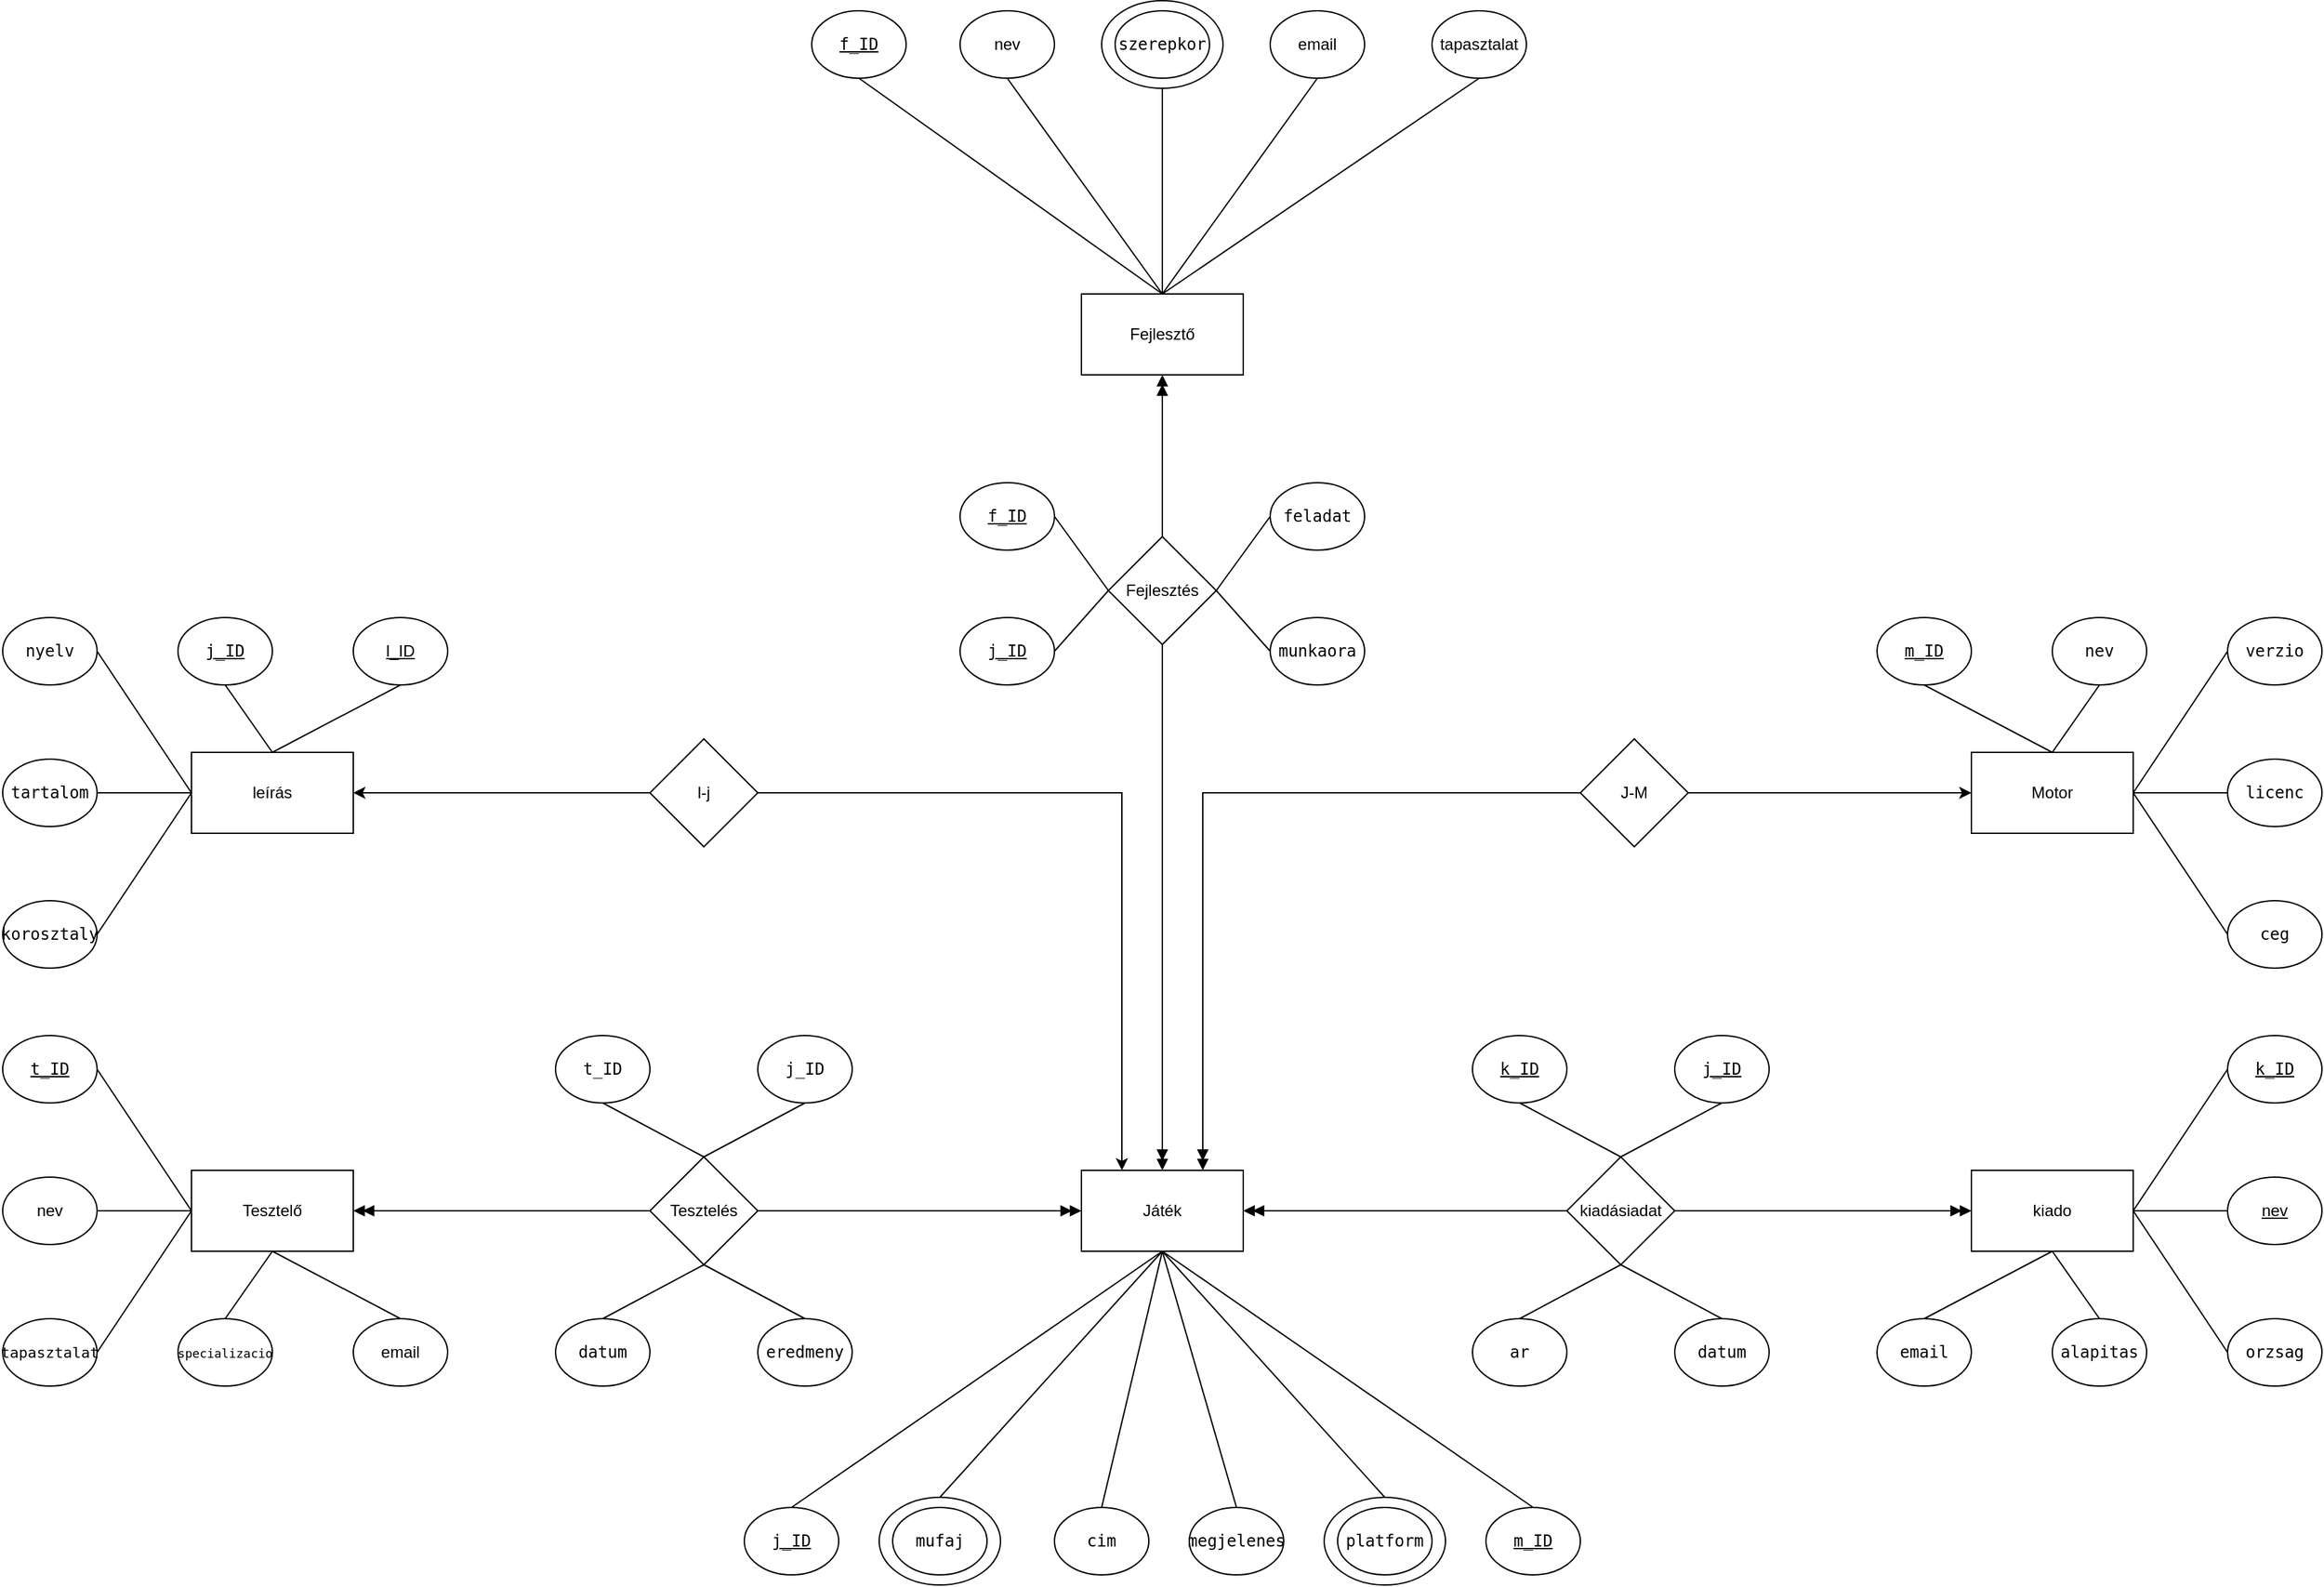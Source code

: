 <mxfile version="28.2.8">
  <diagram name="1 oldal" id="bDDifhVM9WBcjqxZVbRq">
    <mxGraphModel dx="3206" dy="1986" grid="1" gridSize="10" guides="1" tooltips="1" connect="1" arrows="1" fold="1" page="1" pageScale="1" pageWidth="1169" pageHeight="827" math="0" shadow="0">
      <root>
        <mxCell id="0" />
        <mxCell id="1" parent="0" />
        <mxCell id="b0E-b6A70vQdtOUJ7RUX-14" style="edgeStyle=orthogonalEdgeStyle;rounded=0;orthogonalLoop=1;jettySize=auto;html=1;exitX=0.5;exitY=1;exitDx=0;exitDy=0;entryX=0.5;entryY=0;entryDx=0;entryDy=0;endArrow=doubleBlock;endFill=1;labelBackgroundColor=none;fontColor=default;" parent="1" source="b0E-b6A70vQdtOUJ7RUX-5" target="b0E-b6A70vQdtOUJ7RUX-25" edge="1">
          <mxGeometry relative="1" as="geometry" />
        </mxCell>
        <mxCell id="b0E-b6A70vQdtOUJ7RUX-15" style="edgeStyle=orthogonalEdgeStyle;rounded=0;orthogonalLoop=1;jettySize=auto;html=1;exitX=0.5;exitY=0;exitDx=0;exitDy=0;entryX=0.5;entryY=1;entryDx=0;entryDy=0;endArrow=doubleBlock;endFill=1;labelBackgroundColor=none;fontColor=default;" parent="1" source="b0E-b6A70vQdtOUJ7RUX-5" target="b0E-b6A70vQdtOUJ7RUX-30" edge="1">
          <mxGeometry relative="1" as="geometry" />
        </mxCell>
        <mxCell id="b0E-b6A70vQdtOUJ7RUX-5" value="Fejlesztés" style="rhombus;whiteSpace=wrap;html=1;labelBackgroundColor=none;" parent="1" vertex="1">
          <mxGeometry x="380" y="-180" width="80" height="80" as="geometry" />
        </mxCell>
        <mxCell id="b0E-b6A70vQdtOUJ7RUX-8" style="edgeStyle=orthogonalEdgeStyle;rounded=0;orthogonalLoop=1;jettySize=auto;html=1;exitX=1;exitY=0.5;exitDx=0;exitDy=0;entryX=0;entryY=0.5;entryDx=0;entryDy=0;endArrow=classic;endFill=1;labelBackgroundColor=none;fontColor=default;" parent="1" source="b0E-b6A70vQdtOUJ7RUX-6" target="b0E-b6A70vQdtOUJ7RUX-29" edge="1">
          <mxGeometry relative="1" as="geometry" />
        </mxCell>
        <mxCell id="b0E-b6A70vQdtOUJ7RUX-6" value="J-M" style="rhombus;whiteSpace=wrap;html=1;labelBackgroundColor=none;" parent="1" vertex="1">
          <mxGeometry x="730" y="-30" width="80" height="80" as="geometry" />
        </mxCell>
        <mxCell id="b0E-b6A70vQdtOUJ7RUX-7" value="" style="endArrow=doubleBlock;html=1;rounded=0;exitX=0;exitY=0.5;exitDx=0;exitDy=0;entryX=0.75;entryY=0;entryDx=0;entryDy=0;endFill=1;labelBackgroundColor=none;fontColor=default;" parent="1" source="b0E-b6A70vQdtOUJ7RUX-6" target="b0E-b6A70vQdtOUJ7RUX-25" edge="1">
          <mxGeometry width="50" height="50" relative="1" as="geometry">
            <mxPoint x="560" y="210" as="sourcePoint" />
            <mxPoint x="610" y="160" as="targetPoint" />
            <Array as="points">
              <mxPoint x="450" y="10" />
            </Array>
          </mxGeometry>
        </mxCell>
        <mxCell id="b0E-b6A70vQdtOUJ7RUX-10" style="edgeStyle=orthogonalEdgeStyle;rounded=0;orthogonalLoop=1;jettySize=auto;html=1;exitX=1;exitY=0.5;exitDx=0;exitDy=0;entryX=0.25;entryY=0;entryDx=0;entryDy=0;endArrow=classic;endFill=1;labelBackgroundColor=none;fontColor=default;" parent="1" source="b0E-b6A70vQdtOUJ7RUX-9" target="b0E-b6A70vQdtOUJ7RUX-25" edge="1">
          <mxGeometry relative="1" as="geometry" />
        </mxCell>
        <mxCell id="b0E-b6A70vQdtOUJ7RUX-11" style="edgeStyle=orthogonalEdgeStyle;rounded=0;orthogonalLoop=1;jettySize=auto;html=1;exitX=0;exitY=0.5;exitDx=0;exitDy=0;entryX=1;entryY=0.5;entryDx=0;entryDy=0;endArrow=classic;endFill=1;labelBackgroundColor=none;fontColor=default;" parent="1" source="b0E-b6A70vQdtOUJ7RUX-9" target="b0E-b6A70vQdtOUJ7RUX-32" edge="1">
          <mxGeometry relative="1" as="geometry" />
        </mxCell>
        <mxCell id="b0E-b6A70vQdtOUJ7RUX-9" value="l-j" style="rhombus;whiteSpace=wrap;html=1;labelBackgroundColor=none;" parent="1" vertex="1">
          <mxGeometry x="40" y="-30" width="80" height="80" as="geometry" />
        </mxCell>
        <mxCell id="b0E-b6A70vQdtOUJ7RUX-16" style="edgeStyle=orthogonalEdgeStyle;rounded=0;orthogonalLoop=1;jettySize=auto;html=1;exitX=1;exitY=0.5;exitDx=0;exitDy=0;entryX=0;entryY=0.5;entryDx=0;entryDy=0;endArrow=doubleBlock;endFill=1;labelBackgroundColor=none;fontColor=default;" parent="1" source="b0E-b6A70vQdtOUJ7RUX-13" target="b0E-b6A70vQdtOUJ7RUX-25" edge="1">
          <mxGeometry relative="1" as="geometry">
            <Array as="points">
              <mxPoint x="290" y="320" />
              <mxPoint x="290" y="320" />
            </Array>
          </mxGeometry>
        </mxCell>
        <mxCell id="b0E-b6A70vQdtOUJ7RUX-17" style="edgeStyle=orthogonalEdgeStyle;rounded=0;orthogonalLoop=1;jettySize=auto;html=1;exitX=0;exitY=0.5;exitDx=0;exitDy=0;entryX=1;entryY=0.5;entryDx=0;entryDy=0;endArrow=doubleBlock;endFill=1;labelBackgroundColor=none;fontColor=default;" parent="1" source="b0E-b6A70vQdtOUJ7RUX-13" target="b0E-b6A70vQdtOUJ7RUX-31" edge="1">
          <mxGeometry relative="1" as="geometry" />
        </mxCell>
        <mxCell id="b0E-b6A70vQdtOUJ7RUX-13" value="Tesztelés" style="rhombus;whiteSpace=wrap;html=1;labelBackgroundColor=none;" parent="1" vertex="1">
          <mxGeometry x="40" y="280" width="80" height="80" as="geometry" />
        </mxCell>
        <mxCell id="b0E-b6A70vQdtOUJ7RUX-19" value="kiadásiadat" style="rhombus;whiteSpace=wrap;html=1;labelBackgroundColor=none;" parent="1" vertex="1">
          <mxGeometry x="720" y="280" width="80" height="80" as="geometry" />
        </mxCell>
        <mxCell id="b0E-b6A70vQdtOUJ7RUX-23" value="" style="endArrow=none;html=1;rounded=0;exitX=1;exitY=0.5;exitDx=0;exitDy=0;entryX=0;entryY=0.5;entryDx=0;entryDy=0;endFill=0;startArrow=doubleBlock;startFill=1;labelBackgroundColor=none;fontColor=default;" parent="1" source="b0E-b6A70vQdtOUJ7RUX-25" target="b0E-b6A70vQdtOUJ7RUX-19" edge="1">
          <mxGeometry width="50" height="50" relative="1" as="geometry">
            <mxPoint x="470" y="330" as="sourcePoint" />
            <mxPoint x="520" y="280" as="targetPoint" />
          </mxGeometry>
        </mxCell>
        <mxCell id="b0E-b6A70vQdtOUJ7RUX-24" value="" style="endArrow=none;html=1;rounded=0;entryX=1;entryY=0.5;entryDx=0;entryDy=0;exitX=0;exitY=0.5;exitDx=0;exitDy=0;endFill=0;startArrow=doubleBlock;startFill=1;labelBackgroundColor=none;fontColor=default;" parent="1" source="b0E-b6A70vQdtOUJ7RUX-28" target="b0E-b6A70vQdtOUJ7RUX-19" edge="1">
          <mxGeometry width="50" height="50" relative="1" as="geometry">
            <mxPoint x="470" y="530" as="sourcePoint" />
            <mxPoint x="520" y="480" as="targetPoint" />
          </mxGeometry>
        </mxCell>
        <mxCell id="b0E-b6A70vQdtOUJ7RUX-25" value="Játék" style="rounded=0;whiteSpace=wrap;html=1;labelBackgroundColor=none;" parent="1" vertex="1">
          <mxGeometry x="360" y="290" width="120" height="60" as="geometry" />
        </mxCell>
        <mxCell id="b0E-b6A70vQdtOUJ7RUX-28" value="kiado" style="rounded=0;whiteSpace=wrap;html=1;labelBackgroundColor=none;" parent="1" vertex="1">
          <mxGeometry x="1020" y="290" width="120" height="60" as="geometry" />
        </mxCell>
        <mxCell id="b0E-b6A70vQdtOUJ7RUX-29" value="Motor" style="rounded=0;whiteSpace=wrap;html=1;labelBackgroundColor=none;" parent="1" vertex="1">
          <mxGeometry x="1020" y="-20" width="120" height="60" as="geometry" />
        </mxCell>
        <mxCell id="b0E-b6A70vQdtOUJ7RUX-30" value="Fejlesztő" style="rounded=0;whiteSpace=wrap;html=1;labelBackgroundColor=none;" parent="1" vertex="1">
          <mxGeometry x="360" y="-360" width="120" height="60" as="geometry" />
        </mxCell>
        <mxCell id="b0E-b6A70vQdtOUJ7RUX-31" value="Tesztelő" style="rounded=0;whiteSpace=wrap;html=1;labelBackgroundColor=none;" parent="1" vertex="1">
          <mxGeometry x="-300" y="290" width="120" height="60" as="geometry" />
        </mxCell>
        <mxCell id="b0E-b6A70vQdtOUJ7RUX-32" value="leírás" style="rounded=0;whiteSpace=wrap;html=1;labelBackgroundColor=none;" parent="1" vertex="1">
          <mxGeometry x="-300" y="-20" width="120" height="60" as="geometry" />
        </mxCell>
        <mxCell id="b0E-b6A70vQdtOUJ7RUX-36" value="&lt;code data-end=&quot;597&quot; data-start=&quot;592&quot;&gt;cim&lt;/code&gt;" style="ellipse;whiteSpace=wrap;html=1;labelBackgroundColor=none;" parent="1" vertex="1">
          <mxGeometry x="340" y="540" width="70" height="50" as="geometry" />
        </mxCell>
        <mxCell id="b0E-b6A70vQdtOUJ7RUX-38" value="&lt;code data-end=&quot;580&quot; data-start=&quot;571&quot;&gt;&lt;u&gt;j_ID&lt;/u&gt;&lt;/code&gt;" style="ellipse;whiteSpace=wrap;html=1;labelBackgroundColor=none;" parent="1" vertex="1">
          <mxGeometry x="110" y="540" width="70" height="50" as="geometry" />
        </mxCell>
        <mxCell id="b0E-b6A70vQdtOUJ7RUX-41" value="&lt;code data-end=&quot;676&quot; data-start=&quot;661&quot;&gt;megjelenes&lt;/code&gt;" style="ellipse;whiteSpace=wrap;html=1;labelBackgroundColor=none;" parent="1" vertex="1">
          <mxGeometry x="440" y="540" width="70" height="50" as="geometry" />
        </mxCell>
        <mxCell id="b0E-b6A70vQdtOUJ7RUX-42" value="&lt;code data-end=&quot;710&quot; data-start=&quot;700&quot;&gt;platform&lt;/code&gt;" style="ellipse;whiteSpace=wrap;html=1;labelBackgroundColor=none;" parent="1" vertex="1">
          <mxGeometry x="550" y="540" width="70" height="50" as="geometry" />
        </mxCell>
        <mxCell id="b0E-b6A70vQdtOUJ7RUX-43" value="&lt;code data-end=&quot;754&quot; data-start=&quot;745&quot;&gt;&lt;u&gt;m_ID&lt;/u&gt;&lt;/code&gt;" style="ellipse;whiteSpace=wrap;html=1;labelBackgroundColor=none;" parent="1" vertex="1">
          <mxGeometry x="660" y="540" width="70" height="50" as="geometry" />
        </mxCell>
        <mxCell id="b0E-b6A70vQdtOUJ7RUX-46" value="&lt;code data-end=&quot;1152&quot; data-start=&quot;1141&quot;&gt;szerepkor&lt;/code&gt;" style="ellipse;whiteSpace=wrap;html=1;labelBackgroundColor=none;" parent="1" vertex="1">
          <mxGeometry x="385" y="-570" width="70" height="50" as="geometry" />
        </mxCell>
        <mxCell id="b0E-b6A70vQdtOUJ7RUX-47" value="tapasztalat" style="ellipse;whiteSpace=wrap;html=1;labelBackgroundColor=none;" parent="1" vertex="1">
          <mxGeometry x="620" y="-570" width="70" height="50" as="geometry" />
        </mxCell>
        <mxCell id="b0E-b6A70vQdtOUJ7RUX-48" value="&lt;code data-end=&quot;1097&quot; data-start=&quot;1084&quot;&gt;&lt;font&gt;&lt;u&gt;f_ID&lt;/u&gt;&lt;/font&gt;&lt;/code&gt;" style="ellipse;whiteSpace=wrap;html=1;labelBackgroundColor=none;" parent="1" vertex="1">
          <mxGeometry x="160" y="-570" width="70" height="50" as="geometry" />
        </mxCell>
        <mxCell id="b0E-b6A70vQdtOUJ7RUX-49" value="email" style="ellipse;whiteSpace=wrap;html=1;labelBackgroundColor=none;" parent="1" vertex="1">
          <mxGeometry x="500" y="-570" width="70" height="50" as="geometry" />
        </mxCell>
        <mxCell id="b0E-b6A70vQdtOUJ7RUX-50" value="nev" style="ellipse;whiteSpace=wrap;html=1;labelBackgroundColor=none;" parent="1" vertex="1">
          <mxGeometry x="270" y="-570" width="70" height="50" as="geometry" />
        </mxCell>
        <mxCell id="b0E-b6A70vQdtOUJ7RUX-51" value="&lt;code data-end=&quot;1475&quot; data-start=&quot;1466&quot;&gt;&lt;u&gt;m_ID&lt;/u&gt;&lt;/code&gt;" style="ellipse;whiteSpace=wrap;html=1;labelBackgroundColor=none;" parent="1" vertex="1">
          <mxGeometry x="950" y="-120" width="70" height="50" as="geometry" />
        </mxCell>
        <mxCell id="b0E-b6A70vQdtOUJ7RUX-52" value="&lt;code data-end=&quot;1492&quot; data-start=&quot;1487&quot;&gt;nev&lt;/code&gt;" style="ellipse;whiteSpace=wrap;html=1;labelBackgroundColor=none;" parent="1" vertex="1">
          <mxGeometry x="1080" y="-120" width="70" height="50" as="geometry" />
        </mxCell>
        <mxCell id="b0E-b6A70vQdtOUJ7RUX-53" value="&lt;code data-end=&quot;1545&quot; data-start=&quot;1537&quot;&gt;verzio&lt;/code&gt;" style="ellipse;whiteSpace=wrap;html=1;labelBackgroundColor=none;" parent="1" vertex="1">
          <mxGeometry x="1210" y="-120" width="70" height="50" as="geometry" />
        </mxCell>
        <mxCell id="b0E-b6A70vQdtOUJ7RUX-54" value="&lt;code data-end=&quot;1584&quot; data-start=&quot;1570&quot;&gt;licenc&lt;/code&gt;" style="ellipse;whiteSpace=wrap;html=1;labelBackgroundColor=none;" parent="1" vertex="1">
          <mxGeometry x="1210" y="-15" width="70" height="50" as="geometry" />
        </mxCell>
        <mxCell id="b0E-b6A70vQdtOUJ7RUX-55" value="&lt;code data-end=&quot;1632&quot; data-start=&quot;1617&quot;&gt;ceg&lt;/code&gt;" style="ellipse;whiteSpace=wrap;html=1;labelBackgroundColor=none;" parent="1" vertex="1">
          <mxGeometry x="1210" y="90" width="70" height="50" as="geometry" />
        </mxCell>
        <mxCell id="b0E-b6A70vQdtOUJ7RUX-57" value="&lt;code data-end=&quot;2420&quot; data-start=&quot;2410&quot;&gt;&lt;u&gt;k_ID&lt;/u&gt;&lt;/code&gt;" style="ellipse;whiteSpace=wrap;html=1;labelBackgroundColor=none;" parent="1" vertex="1">
          <mxGeometry x="1210" y="190" width="70" height="50" as="geometry" />
        </mxCell>
        <mxCell id="b0E-b6A70vQdtOUJ7RUX-58" value="&lt;u&gt;nev&lt;/u&gt;" style="ellipse;whiteSpace=wrap;html=1;labelBackgroundColor=none;" parent="1" vertex="1">
          <mxGeometry x="1210" y="295" width="70" height="50" as="geometry" />
        </mxCell>
        <mxCell id="b0E-b6A70vQdtOUJ7RUX-59" value="&lt;code data-end=&quot;2460&quot; data-start=&quot;2453&quot;&gt;orzsag&lt;/code&gt;" style="ellipse;whiteSpace=wrap;html=1;labelBackgroundColor=none;" parent="1" vertex="1">
          <mxGeometry x="1210" y="400" width="70" height="50" as="geometry" />
        </mxCell>
        <mxCell id="b0E-b6A70vQdtOUJ7RUX-60" value="&lt;code data-end=&quot;2526&quot; data-start=&quot;2516&quot;&gt;alapitas&lt;/code&gt;" style="ellipse;whiteSpace=wrap;html=1;labelBackgroundColor=none;" parent="1" vertex="1">
          <mxGeometry x="1080" y="400" width="70" height="50" as="geometry" />
        </mxCell>
        <mxCell id="b0E-b6A70vQdtOUJ7RUX-61" value="&lt;code data-end=&quot;2579&quot; data-start=&quot;2557&quot;&gt;email&lt;/code&gt;" style="ellipse;whiteSpace=wrap;html=1;labelBackgroundColor=none;" parent="1" vertex="1">
          <mxGeometry x="950" y="400" width="70" height="50" as="geometry" />
        </mxCell>
        <mxCell id="b0E-b6A70vQdtOUJ7RUX-77" value="&lt;code data-end=&quot;1545&quot; data-start=&quot;1537&quot;&gt;nyelv&lt;/code&gt;" style="ellipse;whiteSpace=wrap;html=1;labelBackgroundColor=none;" parent="1" vertex="1">
          <mxGeometry x="-440" y="-120" width="70" height="50" as="geometry" />
        </mxCell>
        <mxCell id="b0E-b6A70vQdtOUJ7RUX-78" value="&lt;code data-end=&quot;1584&quot; data-start=&quot;1570&quot;&gt;tartalom&lt;/code&gt;" style="ellipse;whiteSpace=wrap;html=1;labelBackgroundColor=none;" parent="1" vertex="1">
          <mxGeometry x="-440" y="-15" width="70" height="50" as="geometry" />
        </mxCell>
        <mxCell id="b0E-b6A70vQdtOUJ7RUX-79" value="&lt;code data-end=&quot;1632&quot; data-start=&quot;1617&quot;&gt;korosztaly&lt;/code&gt;" style="ellipse;whiteSpace=wrap;html=1;labelBackgroundColor=none;" parent="1" vertex="1">
          <mxGeometry x="-440" y="90" width="70" height="50" as="geometry" />
        </mxCell>
        <mxCell id="b0E-b6A70vQdtOUJ7RUX-80" value="&lt;code data-end=&quot;2420&quot; data-start=&quot;2410&quot;&gt;&lt;u&gt;t_ID&lt;/u&gt;&lt;/code&gt;" style="ellipse;whiteSpace=wrap;html=1;labelBackgroundColor=none;" parent="1" vertex="1">
          <mxGeometry x="-440" y="190" width="70" height="50" as="geometry" />
        </mxCell>
        <mxCell id="b0E-b6A70vQdtOUJ7RUX-81" value="nev" style="ellipse;whiteSpace=wrap;html=1;labelBackgroundColor=none;" parent="1" vertex="1">
          <mxGeometry x="-440" y="295" width="70" height="50" as="geometry" />
        </mxCell>
        <mxCell id="b0E-b6A70vQdtOUJ7RUX-82" value="&lt;code data-end=&quot;2460&quot; data-start=&quot;2453&quot;&gt;&lt;font style=&quot;font-size: 11px;&quot;&gt;tapasztalat&lt;/font&gt;&lt;/code&gt;" style="ellipse;whiteSpace=wrap;html=1;labelBackgroundColor=none;" parent="1" vertex="1">
          <mxGeometry x="-440" y="400" width="70" height="50" as="geometry" />
        </mxCell>
        <mxCell id="b0E-b6A70vQdtOUJ7RUX-83" value="&lt;code data-end=&quot;2152&quot; data-start=&quot;2137&quot;&gt;&lt;font style=&quot;font-size: 9px;&quot;&gt;specializacio&lt;/font&gt;&lt;/code&gt;" style="ellipse;whiteSpace=wrap;html=1;labelBackgroundColor=none;" parent="1" vertex="1">
          <mxGeometry x="-310" y="400" width="70" height="50" as="geometry" />
        </mxCell>
        <mxCell id="b0E-b6A70vQdtOUJ7RUX-84" value="email" style="ellipse;whiteSpace=wrap;html=1;labelBackgroundColor=none;" parent="1" vertex="1">
          <mxGeometry x="-180" y="400" width="70" height="50" as="geometry" />
        </mxCell>
        <mxCell id="b0E-b6A70vQdtOUJ7RUX-85" value="&lt;code data-end=&quot;1791&quot; data-start=&quot;1786&quot;&gt;&lt;u&gt;j_ID&lt;/u&gt;&lt;/code&gt;" style="ellipse;whiteSpace=wrap;html=1;labelBackgroundColor=none;" parent="1" vertex="1">
          <mxGeometry x="-310" y="-120" width="70" height="50" as="geometry" />
        </mxCell>
        <mxCell id="b0E-b6A70vQdtOUJ7RUX-86" value="&lt;u&gt;l_ID&lt;/u&gt;" style="ellipse;whiteSpace=wrap;html=1;labelBackgroundColor=none;" parent="1" vertex="1">
          <mxGeometry x="-180" y="-120" width="70" height="50" as="geometry" />
        </mxCell>
        <mxCell id="b0E-b6A70vQdtOUJ7RUX-88" value="&lt;code data-end=&quot;1097&quot; data-start=&quot;1084&quot;&gt;&lt;font&gt;&lt;u&gt;f_ID&lt;/u&gt;&lt;/font&gt;&lt;/code&gt;" style="ellipse;whiteSpace=wrap;html=1;labelBackgroundColor=none;" parent="1" vertex="1">
          <mxGeometry x="270" y="-220" width="70" height="50" as="geometry" />
        </mxCell>
        <mxCell id="b0E-b6A70vQdtOUJ7RUX-89" value="&lt;code data-end=&quot;1097&quot; data-start=&quot;1084&quot;&gt;&lt;font&gt;&lt;u&gt;j_ID&lt;/u&gt;&lt;/font&gt;&lt;/code&gt;" style="ellipse;whiteSpace=wrap;html=1;labelBackgroundColor=none;" parent="1" vertex="1">
          <mxGeometry x="270" y="-120" width="70" height="50" as="geometry" />
        </mxCell>
        <mxCell id="b0E-b6A70vQdtOUJ7RUX-90" value="&lt;code data-end=&quot;1097&quot; data-start=&quot;1084&quot;&gt;&lt;font&gt;feladat&lt;/font&gt;&lt;/code&gt;" style="ellipse;whiteSpace=wrap;html=1;labelBackgroundColor=none;" parent="1" vertex="1">
          <mxGeometry x="500" y="-220" width="70" height="50" as="geometry" />
        </mxCell>
        <mxCell id="b0E-b6A70vQdtOUJ7RUX-91" value="&lt;code data-end=&quot;1097&quot; data-start=&quot;1084&quot;&gt;&lt;font&gt;munkaora&lt;/font&gt;&lt;/code&gt;" style="ellipse;whiteSpace=wrap;html=1;labelBackgroundColor=none;" parent="1" vertex="1">
          <mxGeometry x="500" y="-120" width="70" height="50" as="geometry" />
        </mxCell>
        <mxCell id="b0E-b6A70vQdtOUJ7RUX-108" value="" style="ellipse;whiteSpace=wrap;html=1;fillColor=none;labelBackgroundColor=none;" parent="1" vertex="1">
          <mxGeometry x="375" y="-577.5" width="90" height="65" as="geometry" />
        </mxCell>
        <mxCell id="b0E-b6A70vQdtOUJ7RUX-109" value="" style="ellipse;whiteSpace=wrap;html=1;fillColor=none;labelBackgroundColor=none;" parent="1" vertex="1">
          <mxGeometry x="540" y="532.5" width="90" height="65" as="geometry" />
        </mxCell>
        <mxCell id="b0E-b6A70vQdtOUJ7RUX-111" value="&lt;code data-end=&quot;2579&quot; data-start=&quot;2557&quot;&gt;&lt;u&gt;k_ID&lt;/u&gt;&lt;/code&gt;" style="ellipse;whiteSpace=wrap;html=1;labelBackgroundColor=none;" parent="1" vertex="1">
          <mxGeometry x="650" y="190" width="70" height="50" as="geometry" />
        </mxCell>
        <mxCell id="b0E-b6A70vQdtOUJ7RUX-112" value="&lt;code data-end=&quot;2579&quot; data-start=&quot;2557&quot;&gt;&lt;u&gt;j_ID&lt;/u&gt;&lt;/code&gt;" style="ellipse;whiteSpace=wrap;html=1;labelBackgroundColor=none;" parent="1" vertex="1">
          <mxGeometry x="800" y="190" width="70" height="50" as="geometry" />
        </mxCell>
        <mxCell id="b0E-b6A70vQdtOUJ7RUX-113" value="&lt;code data-end=&quot;2579&quot; data-start=&quot;2557&quot;&gt;ar&lt;/code&gt;" style="ellipse;whiteSpace=wrap;html=1;labelBackgroundColor=none;" parent="1" vertex="1">
          <mxGeometry x="650" y="400" width="70" height="50" as="geometry" />
        </mxCell>
        <mxCell id="b0E-b6A70vQdtOUJ7RUX-114" value="&lt;code data-end=&quot;2579&quot; data-start=&quot;2557&quot;&gt;datum&lt;/code&gt;" style="ellipse;whiteSpace=wrap;html=1;labelBackgroundColor=none;" parent="1" vertex="1">
          <mxGeometry x="800" y="400" width="70" height="50" as="geometry" />
        </mxCell>
        <mxCell id="b0E-b6A70vQdtOUJ7RUX-115" value="&lt;code data-end=&quot;2579&quot; data-start=&quot;2557&quot;&gt;t_ID&lt;/code&gt;" style="ellipse;whiteSpace=wrap;html=1;labelBackgroundColor=none;" parent="1" vertex="1">
          <mxGeometry x="-30" y="190" width="70" height="50" as="geometry" />
        </mxCell>
        <mxCell id="b0E-b6A70vQdtOUJ7RUX-116" value="&lt;code data-end=&quot;2579&quot; data-start=&quot;2557&quot;&gt;j_ID&lt;/code&gt;" style="ellipse;whiteSpace=wrap;html=1;labelBackgroundColor=none;" parent="1" vertex="1">
          <mxGeometry x="120" y="190" width="70" height="50" as="geometry" />
        </mxCell>
        <mxCell id="b0E-b6A70vQdtOUJ7RUX-117" value="&lt;code data-end=&quot;2579&quot; data-start=&quot;2557&quot;&gt;datum&lt;/code&gt;" style="ellipse;whiteSpace=wrap;html=1;labelBackgroundColor=none;" parent="1" vertex="1">
          <mxGeometry x="-30" y="400" width="70" height="50" as="geometry" />
        </mxCell>
        <mxCell id="b0E-b6A70vQdtOUJ7RUX-118" value="&lt;code data-end=&quot;2579&quot; data-start=&quot;2557&quot;&gt;eredmeny&lt;/code&gt;" style="ellipse;whiteSpace=wrap;html=1;labelBackgroundColor=none;" parent="1" vertex="1">
          <mxGeometry x="120" y="400" width="70" height="50" as="geometry" />
        </mxCell>
        <mxCell id="b0E-b6A70vQdtOUJ7RUX-123" value="" style="endArrow=none;html=1;rounded=0;exitX=0.5;exitY=0;exitDx=0;exitDy=0;entryX=0.5;entryY=1;entryDx=0;entryDy=0;labelBackgroundColor=none;fontColor=default;" parent="1" source="b0E-b6A70vQdtOUJ7RUX-30" target="b0E-b6A70vQdtOUJ7RUX-48" edge="1">
          <mxGeometry width="50" height="50" relative="1" as="geometry">
            <mxPoint x="280" y="-360" as="sourcePoint" />
            <mxPoint x="330" y="-410" as="targetPoint" />
          </mxGeometry>
        </mxCell>
        <mxCell id="b0E-b6A70vQdtOUJ7RUX-124" value="" style="endArrow=none;html=1;rounded=0;entryX=0.5;entryY=0;entryDx=0;entryDy=0;exitX=0.5;exitY=1;exitDx=0;exitDy=0;labelBackgroundColor=none;fontColor=default;" parent="1" source="b0E-b6A70vQdtOUJ7RUX-50" target="b0E-b6A70vQdtOUJ7RUX-30" edge="1">
          <mxGeometry width="50" height="50" relative="1" as="geometry">
            <mxPoint x="280" y="-360" as="sourcePoint" />
            <mxPoint x="330" y="-410" as="targetPoint" />
          </mxGeometry>
        </mxCell>
        <mxCell id="b0E-b6A70vQdtOUJ7RUX-125" value="" style="endArrow=none;html=1;rounded=0;exitX=0.5;exitY=0;exitDx=0;exitDy=0;entryX=0.5;entryY=1;entryDx=0;entryDy=0;labelBackgroundColor=none;fontColor=default;" parent="1" source="b0E-b6A70vQdtOUJ7RUX-30" target="b0E-b6A70vQdtOUJ7RUX-108" edge="1">
          <mxGeometry width="50" height="50" relative="1" as="geometry">
            <mxPoint x="280" y="-360" as="sourcePoint" />
            <mxPoint x="330" y="-410" as="targetPoint" />
          </mxGeometry>
        </mxCell>
        <mxCell id="b0E-b6A70vQdtOUJ7RUX-126" value="" style="endArrow=none;html=1;rounded=0;exitX=0.5;exitY=0;exitDx=0;exitDy=0;entryX=0.5;entryY=1;entryDx=0;entryDy=0;labelBackgroundColor=none;fontColor=default;" parent="1" source="b0E-b6A70vQdtOUJ7RUX-30" target="b0E-b6A70vQdtOUJ7RUX-49" edge="1">
          <mxGeometry width="50" height="50" relative="1" as="geometry">
            <mxPoint x="280" y="-360" as="sourcePoint" />
            <mxPoint x="330" y="-410" as="targetPoint" />
          </mxGeometry>
        </mxCell>
        <mxCell id="b0E-b6A70vQdtOUJ7RUX-127" value="" style="endArrow=none;html=1;rounded=0;exitX=0.5;exitY=0;exitDx=0;exitDy=0;entryX=0.5;entryY=1;entryDx=0;entryDy=0;labelBackgroundColor=none;fontColor=default;" parent="1" source="b0E-b6A70vQdtOUJ7RUX-30" target="b0E-b6A70vQdtOUJ7RUX-47" edge="1">
          <mxGeometry width="50" height="50" relative="1" as="geometry">
            <mxPoint x="280" y="-360" as="sourcePoint" />
            <mxPoint x="330" y="-410" as="targetPoint" />
          </mxGeometry>
        </mxCell>
        <mxCell id="b0E-b6A70vQdtOUJ7RUX-128" value="" style="endArrow=none;html=1;rounded=0;exitX=0;exitY=0.5;exitDx=0;exitDy=0;entryX=1;entryY=0.5;entryDx=0;entryDy=0;labelBackgroundColor=none;fontColor=default;" parent="1" source="b0E-b6A70vQdtOUJ7RUX-5" target="b0E-b6A70vQdtOUJ7RUX-88" edge="1">
          <mxGeometry width="50" height="50" relative="1" as="geometry">
            <mxPoint x="280" y="-200" as="sourcePoint" />
            <mxPoint x="330" y="-250" as="targetPoint" />
          </mxGeometry>
        </mxCell>
        <mxCell id="b0E-b6A70vQdtOUJ7RUX-129" value="" style="endArrow=none;html=1;rounded=0;entryX=1;entryY=0.5;entryDx=0;entryDy=0;labelBackgroundColor=none;fontColor=default;" parent="1" target="b0E-b6A70vQdtOUJ7RUX-89" edge="1">
          <mxGeometry width="50" height="50" relative="1" as="geometry">
            <mxPoint x="380" y="-140" as="sourcePoint" />
            <mxPoint x="330" y="-250" as="targetPoint" />
          </mxGeometry>
        </mxCell>
        <mxCell id="b0E-b6A70vQdtOUJ7RUX-130" value="" style="endArrow=none;html=1;rounded=0;exitX=1;exitY=0.5;exitDx=0;exitDy=0;entryX=0;entryY=0.5;entryDx=0;entryDy=0;labelBackgroundColor=none;fontColor=default;" parent="1" source="b0E-b6A70vQdtOUJ7RUX-5" target="b0E-b6A70vQdtOUJ7RUX-90" edge="1">
          <mxGeometry width="50" height="50" relative="1" as="geometry">
            <mxPoint x="280" y="-200" as="sourcePoint" />
            <mxPoint x="330" y="-250" as="targetPoint" />
          </mxGeometry>
        </mxCell>
        <mxCell id="b0E-b6A70vQdtOUJ7RUX-131" value="" style="endArrow=none;html=1;rounded=0;exitX=0;exitY=0.5;exitDx=0;exitDy=0;labelBackgroundColor=none;fontColor=default;" parent="1" source="b0E-b6A70vQdtOUJ7RUX-91" edge="1">
          <mxGeometry width="50" height="50" relative="1" as="geometry">
            <mxPoint x="280" y="-200" as="sourcePoint" />
            <mxPoint x="460" y="-140" as="targetPoint" />
          </mxGeometry>
        </mxCell>
        <mxCell id="b0E-b6A70vQdtOUJ7RUX-132" value="" style="endArrow=none;html=1;rounded=0;entryX=0.5;entryY=0;entryDx=0;entryDy=0;exitX=0.5;exitY=1;exitDx=0;exitDy=0;labelBackgroundColor=none;fontColor=default;" parent="1" source="b0E-b6A70vQdtOUJ7RUX-51" target="b0E-b6A70vQdtOUJ7RUX-29" edge="1">
          <mxGeometry width="50" height="50" relative="1" as="geometry">
            <mxPoint x="1010" y="90" as="sourcePoint" />
            <mxPoint x="1060" y="40" as="targetPoint" />
          </mxGeometry>
        </mxCell>
        <mxCell id="b0E-b6A70vQdtOUJ7RUX-133" value="" style="endArrow=none;html=1;rounded=0;exitX=0.5;exitY=0;exitDx=0;exitDy=0;entryX=0.5;entryY=1;entryDx=0;entryDy=0;labelBackgroundColor=none;fontColor=default;" parent="1" source="b0E-b6A70vQdtOUJ7RUX-29" target="b0E-b6A70vQdtOUJ7RUX-52" edge="1">
          <mxGeometry width="50" height="50" relative="1" as="geometry">
            <mxPoint x="1010" y="90" as="sourcePoint" />
            <mxPoint x="1060" y="40" as="targetPoint" />
          </mxGeometry>
        </mxCell>
        <mxCell id="b0E-b6A70vQdtOUJ7RUX-134" value="" style="endArrow=none;html=1;rounded=0;entryX=1;entryY=0.5;entryDx=0;entryDy=0;exitX=0;exitY=0.5;exitDx=0;exitDy=0;labelBackgroundColor=none;fontColor=default;" parent="1" source="b0E-b6A70vQdtOUJ7RUX-53" target="b0E-b6A70vQdtOUJ7RUX-29" edge="1">
          <mxGeometry width="50" height="50" relative="1" as="geometry">
            <mxPoint x="1010" y="90" as="sourcePoint" />
            <mxPoint x="1060" y="40" as="targetPoint" />
          </mxGeometry>
        </mxCell>
        <mxCell id="b0E-b6A70vQdtOUJ7RUX-135" value="" style="endArrow=none;html=1;rounded=0;entryX=1;entryY=0.5;entryDx=0;entryDy=0;exitX=0;exitY=0.5;exitDx=0;exitDy=0;labelBackgroundColor=none;fontColor=default;" parent="1" source="b0E-b6A70vQdtOUJ7RUX-54" target="b0E-b6A70vQdtOUJ7RUX-29" edge="1">
          <mxGeometry width="50" height="50" relative="1" as="geometry">
            <mxPoint x="1010" y="90" as="sourcePoint" />
            <mxPoint x="1060" y="40" as="targetPoint" />
          </mxGeometry>
        </mxCell>
        <mxCell id="b0E-b6A70vQdtOUJ7RUX-136" value="" style="endArrow=none;html=1;rounded=0;exitX=0;exitY=0.5;exitDx=0;exitDy=0;entryX=1;entryY=0.5;entryDx=0;entryDy=0;labelBackgroundColor=none;fontColor=default;" parent="1" source="b0E-b6A70vQdtOUJ7RUX-55" target="b0E-b6A70vQdtOUJ7RUX-29" edge="1">
          <mxGeometry width="50" height="50" relative="1" as="geometry">
            <mxPoint x="1010" y="90" as="sourcePoint" />
            <mxPoint x="1060" y="40" as="targetPoint" />
          </mxGeometry>
        </mxCell>
        <mxCell id="b0E-b6A70vQdtOUJ7RUX-137" value="" style="endArrow=none;html=1;rounded=0;entryX=0;entryY=0.5;entryDx=0;entryDy=0;exitX=1;exitY=0.5;exitDx=0;exitDy=0;labelBackgroundColor=none;fontColor=default;" parent="1" source="b0E-b6A70vQdtOUJ7RUX-28" target="b0E-b6A70vQdtOUJ7RUX-57" edge="1">
          <mxGeometry width="50" height="50" relative="1" as="geometry">
            <mxPoint x="1110" y="280" as="sourcePoint" />
            <mxPoint x="1160" y="230" as="targetPoint" />
          </mxGeometry>
        </mxCell>
        <mxCell id="b0E-b6A70vQdtOUJ7RUX-138" value="" style="endArrow=none;html=1;rounded=0;exitX=1;exitY=0.5;exitDx=0;exitDy=0;entryX=0;entryY=0.5;entryDx=0;entryDy=0;labelBackgroundColor=none;fontColor=default;" parent="1" source="b0E-b6A70vQdtOUJ7RUX-28" target="b0E-b6A70vQdtOUJ7RUX-58" edge="1">
          <mxGeometry width="50" height="50" relative="1" as="geometry">
            <mxPoint x="1110" y="280" as="sourcePoint" />
            <mxPoint x="1160" y="230" as="targetPoint" />
          </mxGeometry>
        </mxCell>
        <mxCell id="b0E-b6A70vQdtOUJ7RUX-139" value="" style="endArrow=none;html=1;rounded=0;exitX=1;exitY=0.5;exitDx=0;exitDy=0;entryX=0;entryY=0.5;entryDx=0;entryDy=0;labelBackgroundColor=none;fontColor=default;" parent="1" source="b0E-b6A70vQdtOUJ7RUX-28" target="b0E-b6A70vQdtOUJ7RUX-59" edge="1">
          <mxGeometry width="50" height="50" relative="1" as="geometry">
            <mxPoint x="1110" y="280" as="sourcePoint" />
            <mxPoint x="1160" y="230" as="targetPoint" />
          </mxGeometry>
        </mxCell>
        <mxCell id="b0E-b6A70vQdtOUJ7RUX-140" value="" style="endArrow=none;html=1;rounded=0;exitX=0.5;exitY=1;exitDx=0;exitDy=0;entryX=0.5;entryY=0;entryDx=0;entryDy=0;labelBackgroundColor=none;fontColor=default;" parent="1" source="b0E-b6A70vQdtOUJ7RUX-28" target="b0E-b6A70vQdtOUJ7RUX-60" edge="1">
          <mxGeometry width="50" height="50" relative="1" as="geometry">
            <mxPoint x="1110" y="410" as="sourcePoint" />
            <mxPoint x="1160" y="360" as="targetPoint" />
          </mxGeometry>
        </mxCell>
        <mxCell id="b0E-b6A70vQdtOUJ7RUX-141" value="" style="endArrow=none;html=1;rounded=0;entryX=0.5;entryY=1;entryDx=0;entryDy=0;exitX=0.5;exitY=0;exitDx=0;exitDy=0;labelBackgroundColor=none;fontColor=default;" parent="1" source="b0E-b6A70vQdtOUJ7RUX-61" target="b0E-b6A70vQdtOUJ7RUX-28" edge="1">
          <mxGeometry width="50" height="50" relative="1" as="geometry">
            <mxPoint x="1110" y="410" as="sourcePoint" />
            <mxPoint x="1160" y="360" as="targetPoint" />
          </mxGeometry>
        </mxCell>
        <mxCell id="b0E-b6A70vQdtOUJ7RUX-142" value="" style="endArrow=none;html=1;rounded=0;exitX=0.5;exitY=0;exitDx=0;exitDy=0;entryX=0.5;entryY=1;entryDx=0;entryDy=0;labelBackgroundColor=none;fontColor=default;" parent="1" source="b0E-b6A70vQdtOUJ7RUX-19" target="b0E-b6A70vQdtOUJ7RUX-112" edge="1">
          <mxGeometry width="50" height="50" relative="1" as="geometry">
            <mxPoint x="760" y="260" as="sourcePoint" />
            <mxPoint x="810" y="210" as="targetPoint" />
          </mxGeometry>
        </mxCell>
        <mxCell id="b0E-b6A70vQdtOUJ7RUX-143" value="" style="endArrow=none;html=1;rounded=0;entryX=0.5;entryY=1;entryDx=0;entryDy=0;labelBackgroundColor=none;fontColor=default;" parent="1" target="b0E-b6A70vQdtOUJ7RUX-111" edge="1">
          <mxGeometry width="50" height="50" relative="1" as="geometry">
            <mxPoint x="760" y="280" as="sourcePoint" />
            <mxPoint x="810" y="210" as="targetPoint" />
          </mxGeometry>
        </mxCell>
        <mxCell id="b0E-b6A70vQdtOUJ7RUX-144" value="" style="endArrow=none;html=1;rounded=0;exitX=0.5;exitY=0;exitDx=0;exitDy=0;entryX=0.5;entryY=1;entryDx=0;entryDy=0;labelBackgroundColor=none;fontColor=default;" parent="1" source="b0E-b6A70vQdtOUJ7RUX-113" target="b0E-b6A70vQdtOUJ7RUX-19" edge="1">
          <mxGeometry width="50" height="50" relative="1" as="geometry">
            <mxPoint x="760" y="440" as="sourcePoint" />
            <mxPoint x="810" y="390" as="targetPoint" />
          </mxGeometry>
        </mxCell>
        <mxCell id="b0E-b6A70vQdtOUJ7RUX-145" value="" style="endArrow=none;html=1;rounded=0;exitX=0.5;exitY=0;exitDx=0;exitDy=0;labelBackgroundColor=none;fontColor=default;" parent="1" source="b0E-b6A70vQdtOUJ7RUX-114" edge="1">
          <mxGeometry width="50" height="50" relative="1" as="geometry">
            <mxPoint x="760" y="440" as="sourcePoint" />
            <mxPoint x="760" y="360" as="targetPoint" />
          </mxGeometry>
        </mxCell>
        <mxCell id="b0E-b6A70vQdtOUJ7RUX-146" value="" style="endArrow=none;html=1;rounded=0;exitX=0.5;exitY=0;exitDx=0;exitDy=0;entryX=0.5;entryY=1;entryDx=0;entryDy=0;labelBackgroundColor=none;fontColor=default;" parent="1" source="b0E-b6A70vQdtOUJ7RUX-38" target="b0E-b6A70vQdtOUJ7RUX-25" edge="1">
          <mxGeometry width="50" height="50" relative="1" as="geometry">
            <mxPoint x="470" y="440" as="sourcePoint" />
            <mxPoint x="520" y="390" as="targetPoint" />
          </mxGeometry>
        </mxCell>
        <mxCell id="b0E-b6A70vQdtOUJ7RUX-147" value="" style="endArrow=none;html=1;rounded=0;exitX=0.5;exitY=0;exitDx=0;exitDy=0;entryX=0.5;entryY=1;entryDx=0;entryDy=0;labelBackgroundColor=none;fontColor=default;" parent="1" source="b0E-b6A70vQdtOUJ7RUX-36" target="b0E-b6A70vQdtOUJ7RUX-25" edge="1">
          <mxGeometry width="50" height="50" relative="1" as="geometry">
            <mxPoint x="470" y="440" as="sourcePoint" />
            <mxPoint x="520" y="390" as="targetPoint" />
          </mxGeometry>
        </mxCell>
        <mxCell id="b0E-b6A70vQdtOUJ7RUX-148" value="" style="endArrow=none;html=1;rounded=0;exitX=0.5;exitY=0;exitDx=0;exitDy=0;entryX=0.5;entryY=1;entryDx=0;entryDy=0;labelBackgroundColor=none;fontColor=default;" parent="1" source="b0E-b6A70vQdtOUJ7RUX-110" target="b0E-b6A70vQdtOUJ7RUX-25" edge="1">
          <mxGeometry width="50" height="50" relative="1" as="geometry">
            <mxPoint x="470" y="440" as="sourcePoint" />
            <mxPoint x="520" y="390" as="targetPoint" />
          </mxGeometry>
        </mxCell>
        <mxCell id="b0E-b6A70vQdtOUJ7RUX-149" value="" style="endArrow=none;html=1;rounded=0;exitX=0.5;exitY=0;exitDx=0;exitDy=0;entryX=0.5;entryY=1;entryDx=0;entryDy=0;labelBackgroundColor=none;fontColor=default;" parent="1" source="b0E-b6A70vQdtOUJ7RUX-41" target="b0E-b6A70vQdtOUJ7RUX-25" edge="1">
          <mxGeometry width="50" height="50" relative="1" as="geometry">
            <mxPoint x="470" y="440" as="sourcePoint" />
            <mxPoint x="520" y="390" as="targetPoint" />
          </mxGeometry>
        </mxCell>
        <mxCell id="b0E-b6A70vQdtOUJ7RUX-150" value="" style="endArrow=none;html=1;rounded=0;exitX=0.5;exitY=0;exitDx=0;exitDy=0;entryX=0.5;entryY=1;entryDx=0;entryDy=0;labelBackgroundColor=none;fontColor=default;" parent="1" source="b0E-b6A70vQdtOUJ7RUX-109" target="b0E-b6A70vQdtOUJ7RUX-25" edge="1">
          <mxGeometry width="50" height="50" relative="1" as="geometry">
            <mxPoint x="470" y="440" as="sourcePoint" />
            <mxPoint x="520" y="390" as="targetPoint" />
          </mxGeometry>
        </mxCell>
        <mxCell id="b0E-b6A70vQdtOUJ7RUX-151" value="" style="endArrow=none;html=1;rounded=0;exitX=0.5;exitY=0;exitDx=0;exitDy=0;labelBackgroundColor=none;fontColor=default;" parent="1" source="b0E-b6A70vQdtOUJ7RUX-43" edge="1">
          <mxGeometry width="50" height="50" relative="1" as="geometry">
            <mxPoint x="470" y="440" as="sourcePoint" />
            <mxPoint x="420" y="350" as="targetPoint" />
          </mxGeometry>
        </mxCell>
        <mxCell id="b0E-b6A70vQdtOUJ7RUX-152" value="" style="endArrow=none;html=1;rounded=0;exitX=0.5;exitY=0;exitDx=0;exitDy=0;entryX=0.5;entryY=1;entryDx=0;entryDy=0;labelBackgroundColor=none;fontColor=default;" parent="1" source="b0E-b6A70vQdtOUJ7RUX-13" target="b0E-b6A70vQdtOUJ7RUX-115" edge="1">
          <mxGeometry width="50" height="50" relative="1" as="geometry">
            <mxPoint x="-60" y="260" as="sourcePoint" />
            <mxPoint x="-10" y="210" as="targetPoint" />
          </mxGeometry>
        </mxCell>
        <mxCell id="b0E-b6A70vQdtOUJ7RUX-153" value="" style="endArrow=none;html=1;rounded=0;exitX=0.5;exitY=0;exitDx=0;exitDy=0;entryX=0.5;entryY=1;entryDx=0;entryDy=0;labelBackgroundColor=none;fontColor=default;" parent="1" source="b0E-b6A70vQdtOUJ7RUX-13" target="b0E-b6A70vQdtOUJ7RUX-116" edge="1">
          <mxGeometry width="50" height="50" relative="1" as="geometry">
            <mxPoint x="-60" y="260" as="sourcePoint" />
            <mxPoint x="-10" y="210" as="targetPoint" />
          </mxGeometry>
        </mxCell>
        <mxCell id="b0E-b6A70vQdtOUJ7RUX-154" value="" style="endArrow=none;html=1;rounded=0;exitX=0.5;exitY=0;exitDx=0;exitDy=0;entryX=0.5;entryY=1;entryDx=0;entryDy=0;labelBackgroundColor=none;fontColor=default;" parent="1" source="b0E-b6A70vQdtOUJ7RUX-117" target="b0E-b6A70vQdtOUJ7RUX-13" edge="1">
          <mxGeometry width="50" height="50" relative="1" as="geometry">
            <mxPoint x="-60" y="260" as="sourcePoint" />
            <mxPoint x="-10" y="210" as="targetPoint" />
          </mxGeometry>
        </mxCell>
        <mxCell id="b0E-b6A70vQdtOUJ7RUX-155" value="" style="endArrow=none;html=1;rounded=0;exitX=0.5;exitY=0;exitDx=0;exitDy=0;labelBackgroundColor=none;fontColor=default;" parent="1" source="b0E-b6A70vQdtOUJ7RUX-118" edge="1">
          <mxGeometry width="50" height="50" relative="1" as="geometry">
            <mxPoint x="-60" y="260" as="sourcePoint" />
            <mxPoint x="80" y="360" as="targetPoint" />
          </mxGeometry>
        </mxCell>
        <mxCell id="b0E-b6A70vQdtOUJ7RUX-156" value="" style="endArrow=none;html=1;rounded=0;exitX=0.5;exitY=0;exitDx=0;exitDy=0;entryX=0.5;entryY=1;entryDx=0;entryDy=0;labelBackgroundColor=none;fontColor=default;" parent="1" source="b0E-b6A70vQdtOUJ7RUX-84" target="b0E-b6A70vQdtOUJ7RUX-31" edge="1">
          <mxGeometry width="50" height="50" relative="1" as="geometry">
            <mxPoint x="-60" y="260" as="sourcePoint" />
            <mxPoint x="-10" y="210" as="targetPoint" />
          </mxGeometry>
        </mxCell>
        <mxCell id="b0E-b6A70vQdtOUJ7RUX-157" value="" style="endArrow=none;html=1;rounded=0;exitX=0.5;exitY=0;exitDx=0;exitDy=0;entryX=0.5;entryY=1;entryDx=0;entryDy=0;labelBackgroundColor=none;fontColor=default;" parent="1" source="b0E-b6A70vQdtOUJ7RUX-83" target="b0E-b6A70vQdtOUJ7RUX-31" edge="1">
          <mxGeometry width="50" height="50" relative="1" as="geometry">
            <mxPoint x="-60" y="260" as="sourcePoint" />
            <mxPoint x="-10" y="210" as="targetPoint" />
          </mxGeometry>
        </mxCell>
        <mxCell id="b0E-b6A70vQdtOUJ7RUX-158" value="" style="endArrow=none;html=1;rounded=0;exitX=0;exitY=0.5;exitDx=0;exitDy=0;entryX=1;entryY=0.5;entryDx=0;entryDy=0;labelBackgroundColor=none;fontColor=default;" parent="1" source="b0E-b6A70vQdtOUJ7RUX-31" target="b0E-b6A70vQdtOUJ7RUX-82" edge="1">
          <mxGeometry width="50" height="50" relative="1" as="geometry">
            <mxPoint x="-60" y="260" as="sourcePoint" />
            <mxPoint x="-10" y="210" as="targetPoint" />
          </mxGeometry>
        </mxCell>
        <mxCell id="b0E-b6A70vQdtOUJ7RUX-159" value="" style="endArrow=none;html=1;rounded=0;exitX=1;exitY=0.5;exitDx=0;exitDy=0;entryX=0;entryY=0.5;entryDx=0;entryDy=0;labelBackgroundColor=none;fontColor=default;" parent="1" source="b0E-b6A70vQdtOUJ7RUX-81" target="b0E-b6A70vQdtOUJ7RUX-31" edge="1">
          <mxGeometry width="50" height="50" relative="1" as="geometry">
            <mxPoint x="-60" y="260" as="sourcePoint" />
            <mxPoint x="-10" y="210" as="targetPoint" />
          </mxGeometry>
        </mxCell>
        <mxCell id="b0E-b6A70vQdtOUJ7RUX-160" value="" style="endArrow=none;html=1;rounded=0;exitX=1;exitY=0.5;exitDx=0;exitDy=0;entryX=0;entryY=0.5;entryDx=0;entryDy=0;labelBackgroundColor=none;fontColor=default;" parent="1" source="b0E-b6A70vQdtOUJ7RUX-80" target="b0E-b6A70vQdtOUJ7RUX-31" edge="1">
          <mxGeometry width="50" height="50" relative="1" as="geometry">
            <mxPoint x="-60" y="260" as="sourcePoint" />
            <mxPoint x="-10" y="210" as="targetPoint" />
          </mxGeometry>
        </mxCell>
        <mxCell id="b0E-b6A70vQdtOUJ7RUX-161" value="" style="endArrow=none;html=1;rounded=0;exitX=1;exitY=0.5;exitDx=0;exitDy=0;entryX=0;entryY=0.5;entryDx=0;entryDy=0;labelBackgroundColor=none;fontColor=default;" parent="1" source="b0E-b6A70vQdtOUJ7RUX-79" target="b0E-b6A70vQdtOUJ7RUX-32" edge="1">
          <mxGeometry width="50" height="50" relative="1" as="geometry">
            <mxPoint x="-60" y="70" as="sourcePoint" />
            <mxPoint x="-10" y="20" as="targetPoint" />
          </mxGeometry>
        </mxCell>
        <mxCell id="b0E-b6A70vQdtOUJ7RUX-162" value="" style="endArrow=none;html=1;rounded=0;exitX=1;exitY=0.5;exitDx=0;exitDy=0;entryX=0;entryY=0.5;entryDx=0;entryDy=0;labelBackgroundColor=none;fontColor=default;" parent="1" source="b0E-b6A70vQdtOUJ7RUX-78" target="b0E-b6A70vQdtOUJ7RUX-32" edge="1">
          <mxGeometry width="50" height="50" relative="1" as="geometry">
            <mxPoint x="-60" y="70" as="sourcePoint" />
            <mxPoint x="-10" y="20" as="targetPoint" />
          </mxGeometry>
        </mxCell>
        <mxCell id="b0E-b6A70vQdtOUJ7RUX-163" value="" style="endArrow=none;html=1;rounded=0;exitX=1;exitY=0.5;exitDx=0;exitDy=0;entryX=0;entryY=0.5;entryDx=0;entryDy=0;labelBackgroundColor=none;fontColor=default;" parent="1" source="b0E-b6A70vQdtOUJ7RUX-77" target="b0E-b6A70vQdtOUJ7RUX-32" edge="1">
          <mxGeometry width="50" height="50" relative="1" as="geometry">
            <mxPoint x="-60" y="70" as="sourcePoint" />
            <mxPoint x="-10" y="20" as="targetPoint" />
          </mxGeometry>
        </mxCell>
        <mxCell id="b0E-b6A70vQdtOUJ7RUX-164" value="" style="endArrow=none;html=1;rounded=0;exitX=0.5;exitY=0;exitDx=0;exitDy=0;entryX=0.5;entryY=1;entryDx=0;entryDy=0;labelBackgroundColor=none;fontColor=default;" parent="1" source="b0E-b6A70vQdtOUJ7RUX-32" target="b0E-b6A70vQdtOUJ7RUX-85" edge="1">
          <mxGeometry width="50" height="50" relative="1" as="geometry">
            <mxPoint x="-60" y="70" as="sourcePoint" />
            <mxPoint x="-10" y="20" as="targetPoint" />
          </mxGeometry>
        </mxCell>
        <mxCell id="b0E-b6A70vQdtOUJ7RUX-165" value="" style="endArrow=none;html=1;rounded=0;exitX=0.5;exitY=0;exitDx=0;exitDy=0;entryX=0.5;entryY=1;entryDx=0;entryDy=0;labelBackgroundColor=none;fontColor=default;" parent="1" source="b0E-b6A70vQdtOUJ7RUX-32" target="b0E-b6A70vQdtOUJ7RUX-86" edge="1">
          <mxGeometry width="50" height="50" relative="1" as="geometry">
            <mxPoint x="-60" y="70" as="sourcePoint" />
            <mxPoint x="-10" y="20" as="targetPoint" />
          </mxGeometry>
        </mxCell>
        <mxCell id="ZdL45OkBWxNcmNOsjjwY-1" value="" style="group;labelBackgroundColor=none;" parent="1" vertex="1" connectable="0">
          <mxGeometry x="210" y="532.5" width="90" height="65" as="geometry" />
        </mxCell>
        <mxCell id="b0E-b6A70vQdtOUJ7RUX-44" value="&lt;code data-end=&quot;626&quot; data-start=&quot;619&quot;&gt;mufaj&lt;/code&gt;" style="ellipse;whiteSpace=wrap;html=1;labelBackgroundColor=none;" parent="ZdL45OkBWxNcmNOsjjwY-1" vertex="1">
          <mxGeometry x="10" y="7.5" width="70" height="50" as="geometry" />
        </mxCell>
        <mxCell id="b0E-b6A70vQdtOUJ7RUX-110" value="" style="ellipse;whiteSpace=wrap;html=1;fillColor=none;labelBackgroundColor=none;" parent="ZdL45OkBWxNcmNOsjjwY-1" vertex="1">
          <mxGeometry width="90" height="65" as="geometry" />
        </mxCell>
      </root>
    </mxGraphModel>
  </diagram>
</mxfile>
